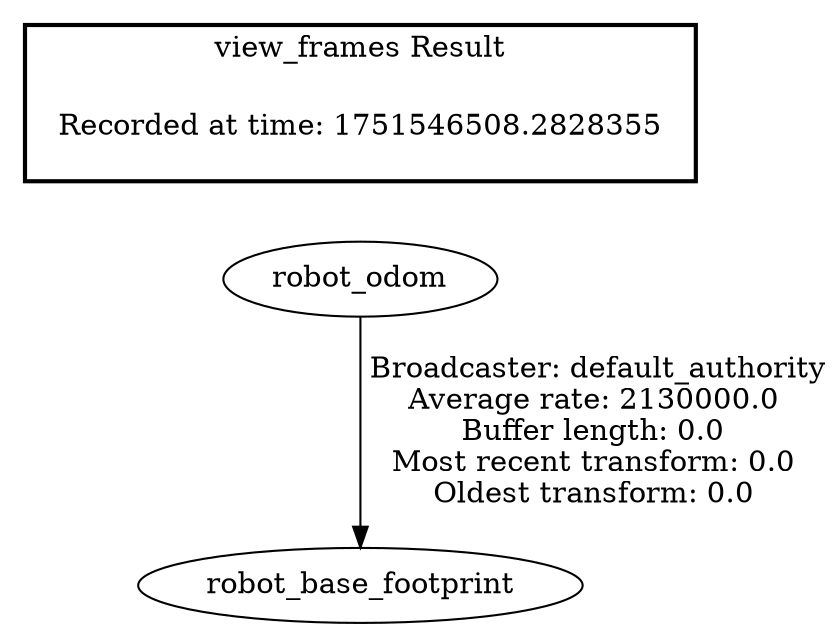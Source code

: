 digraph G {
"robot_odom" -> "robot_base_footprint"[label=" Broadcaster: default_authority\nAverage rate: 2130000.0\nBuffer length: 0.0\nMost recent transform: 0.0\nOldest transform: 0.0\n"];
edge [style=invis];
 subgraph cluster_legend { style=bold; color=black; label ="view_frames Result";
"Recorded at time: 1751546508.2828355"[ shape=plaintext ] ;
}->"robot_odom";
}